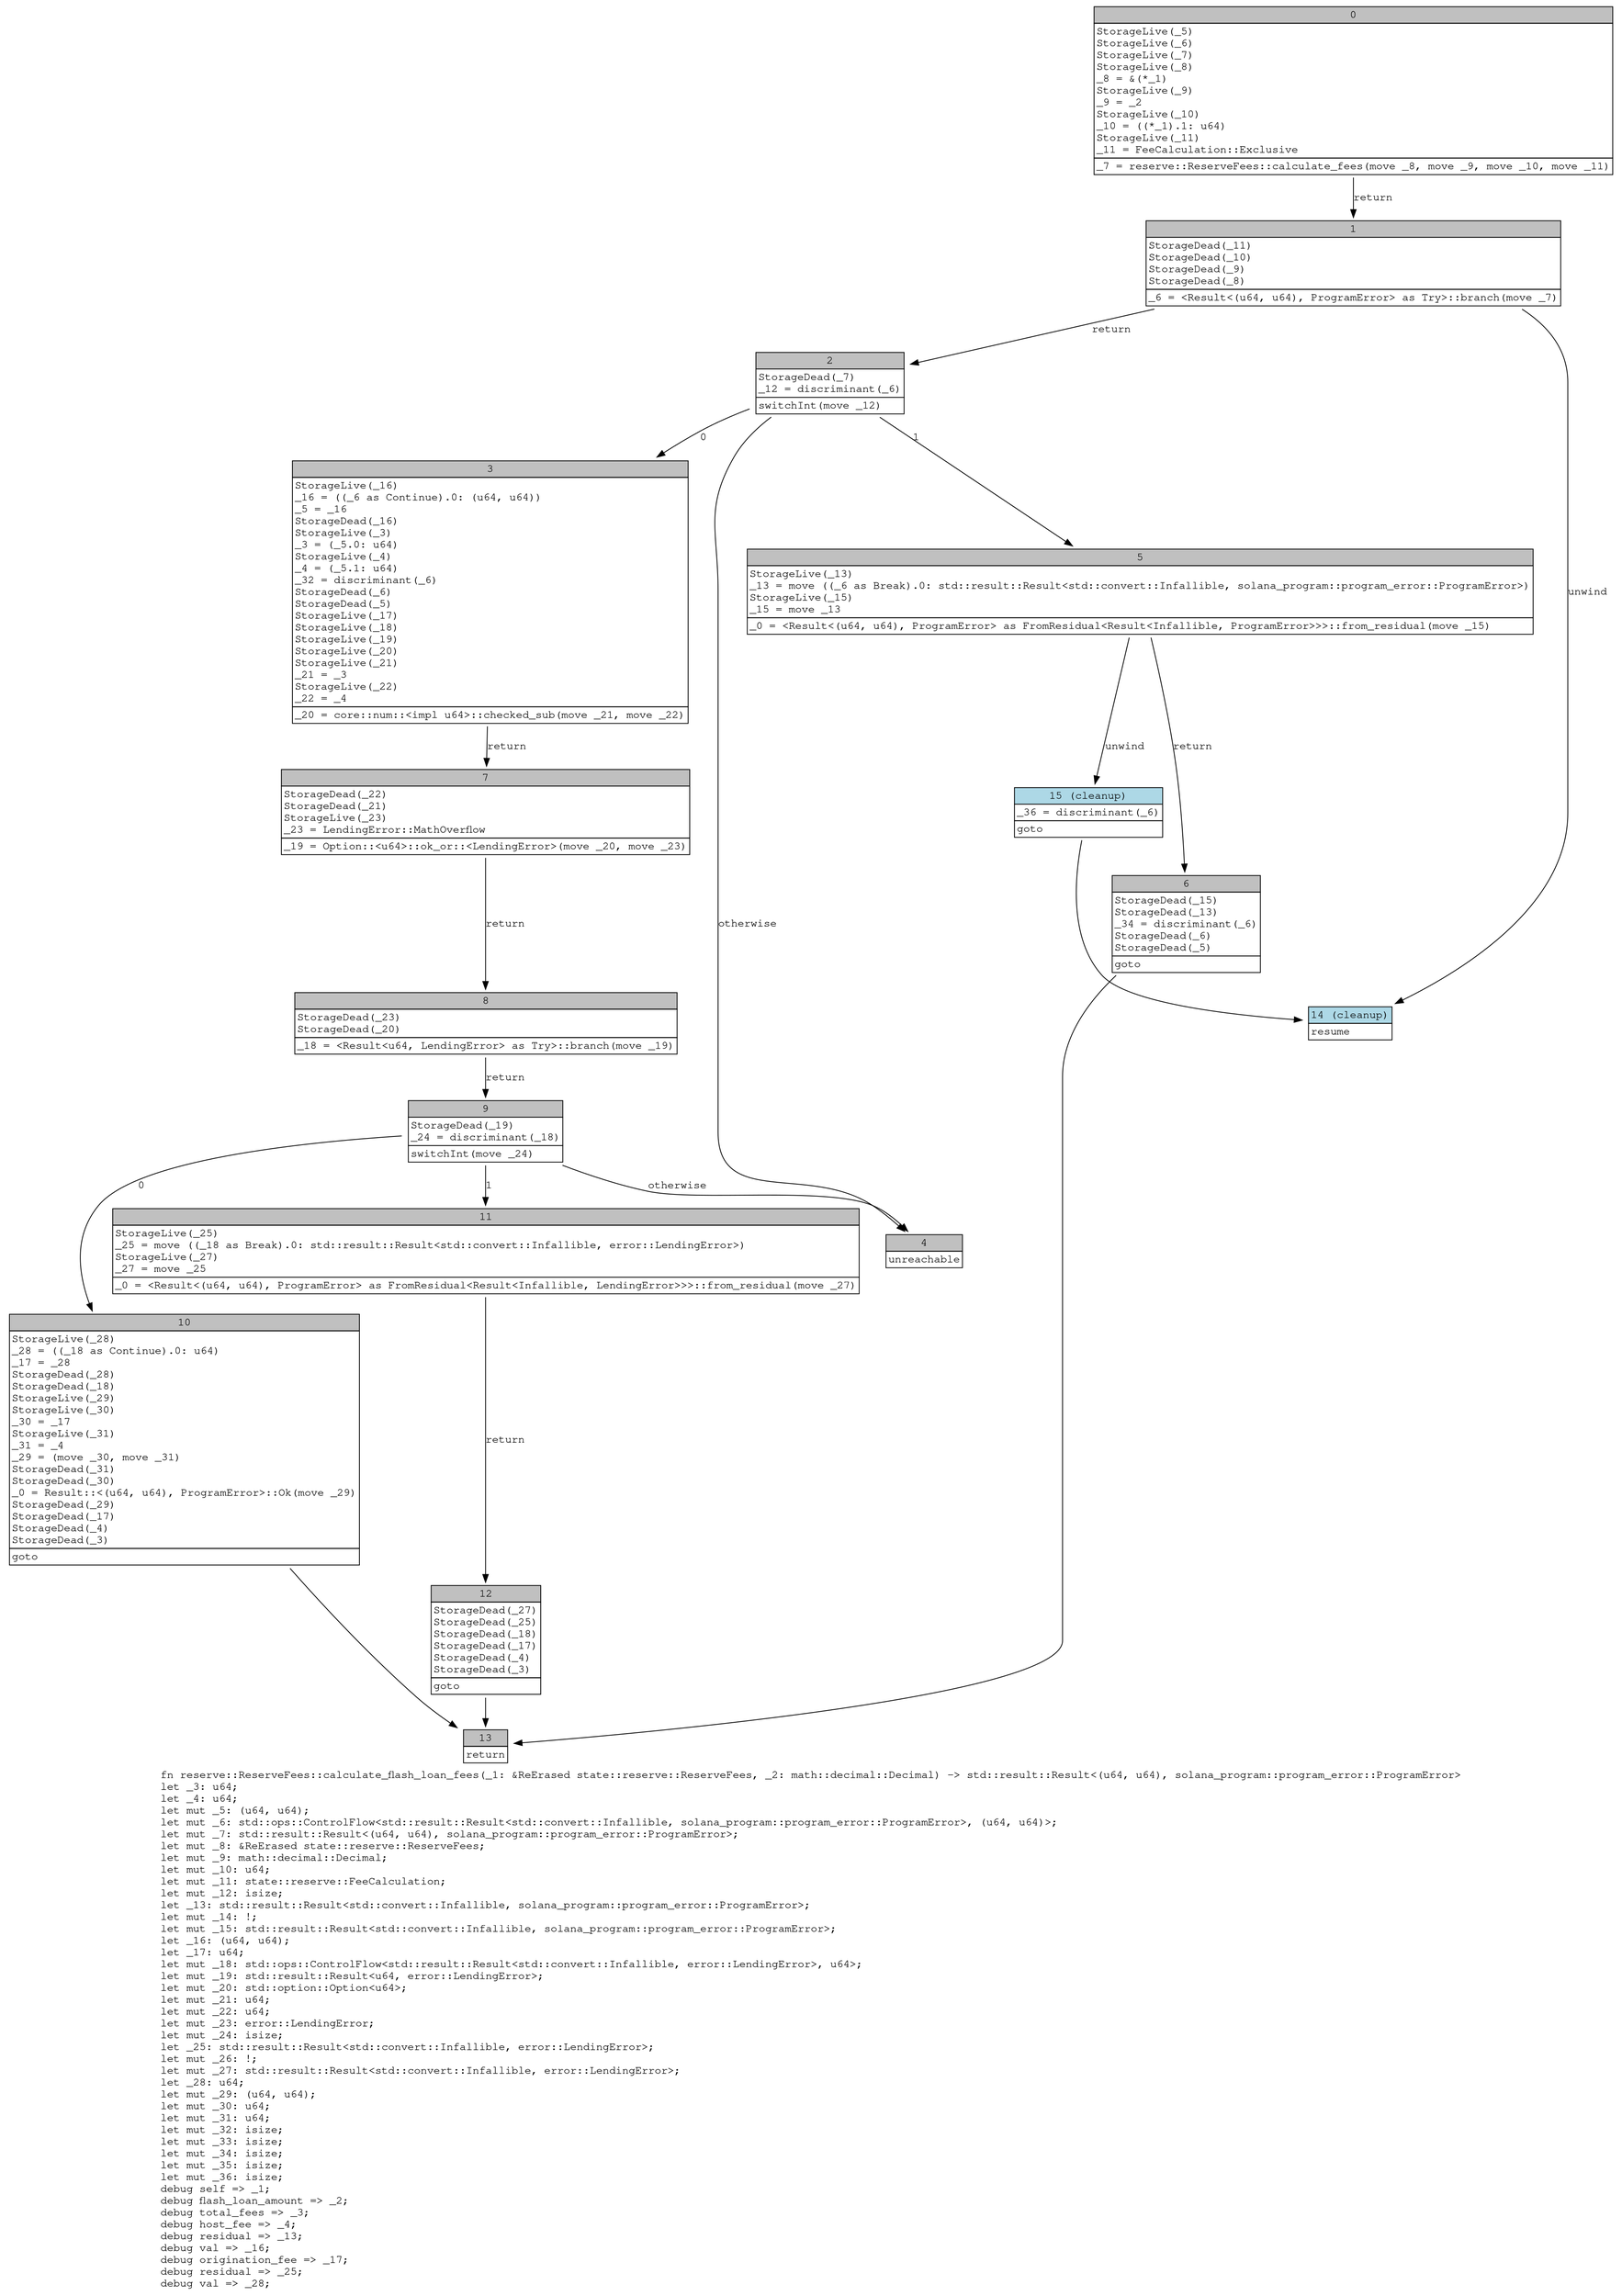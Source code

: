 digraph Mir_0_523 {
    graph [fontname="Courier, monospace"];
    node [fontname="Courier, monospace"];
    edge [fontname="Courier, monospace"];
    label=<fn reserve::ReserveFees::calculate_flash_loan_fees(_1: &amp;ReErased state::reserve::ReserveFees, _2: math::decimal::Decimal) -&gt; std::result::Result&lt;(u64, u64), solana_program::program_error::ProgramError&gt;<br align="left"/>let _3: u64;<br align="left"/>let _4: u64;<br align="left"/>let mut _5: (u64, u64);<br align="left"/>let mut _6: std::ops::ControlFlow&lt;std::result::Result&lt;std::convert::Infallible, solana_program::program_error::ProgramError&gt;, (u64, u64)&gt;;<br align="left"/>let mut _7: std::result::Result&lt;(u64, u64), solana_program::program_error::ProgramError&gt;;<br align="left"/>let mut _8: &amp;ReErased state::reserve::ReserveFees;<br align="left"/>let mut _9: math::decimal::Decimal;<br align="left"/>let mut _10: u64;<br align="left"/>let mut _11: state::reserve::FeeCalculation;<br align="left"/>let mut _12: isize;<br align="left"/>let _13: std::result::Result&lt;std::convert::Infallible, solana_program::program_error::ProgramError&gt;;<br align="left"/>let mut _14: !;<br align="left"/>let mut _15: std::result::Result&lt;std::convert::Infallible, solana_program::program_error::ProgramError&gt;;<br align="left"/>let _16: (u64, u64);<br align="left"/>let _17: u64;<br align="left"/>let mut _18: std::ops::ControlFlow&lt;std::result::Result&lt;std::convert::Infallible, error::LendingError&gt;, u64&gt;;<br align="left"/>let mut _19: std::result::Result&lt;u64, error::LendingError&gt;;<br align="left"/>let mut _20: std::option::Option&lt;u64&gt;;<br align="left"/>let mut _21: u64;<br align="left"/>let mut _22: u64;<br align="left"/>let mut _23: error::LendingError;<br align="left"/>let mut _24: isize;<br align="left"/>let _25: std::result::Result&lt;std::convert::Infallible, error::LendingError&gt;;<br align="left"/>let mut _26: !;<br align="left"/>let mut _27: std::result::Result&lt;std::convert::Infallible, error::LendingError&gt;;<br align="left"/>let _28: u64;<br align="left"/>let mut _29: (u64, u64);<br align="left"/>let mut _30: u64;<br align="left"/>let mut _31: u64;<br align="left"/>let mut _32: isize;<br align="left"/>let mut _33: isize;<br align="left"/>let mut _34: isize;<br align="left"/>let mut _35: isize;<br align="left"/>let mut _36: isize;<br align="left"/>debug self =&gt; _1;<br align="left"/>debug flash_loan_amount =&gt; _2;<br align="left"/>debug total_fees =&gt; _3;<br align="left"/>debug host_fee =&gt; _4;<br align="left"/>debug residual =&gt; _13;<br align="left"/>debug val =&gt; _16;<br align="left"/>debug origination_fee =&gt; _17;<br align="left"/>debug residual =&gt; _25;<br align="left"/>debug val =&gt; _28;<br align="left"/>>;
    bb0__0_523 [shape="none", label=<<table border="0" cellborder="1" cellspacing="0"><tr><td bgcolor="gray" align="center" colspan="1">0</td></tr><tr><td align="left" balign="left">StorageLive(_5)<br/>StorageLive(_6)<br/>StorageLive(_7)<br/>StorageLive(_8)<br/>_8 = &amp;(*_1)<br/>StorageLive(_9)<br/>_9 = _2<br/>StorageLive(_10)<br/>_10 = ((*_1).1: u64)<br/>StorageLive(_11)<br/>_11 = FeeCalculation::Exclusive<br/></td></tr><tr><td align="left">_7 = reserve::ReserveFees::calculate_fees(move _8, move _9, move _10, move _11)</td></tr></table>>];
    bb1__0_523 [shape="none", label=<<table border="0" cellborder="1" cellspacing="0"><tr><td bgcolor="gray" align="center" colspan="1">1</td></tr><tr><td align="left" balign="left">StorageDead(_11)<br/>StorageDead(_10)<br/>StorageDead(_9)<br/>StorageDead(_8)<br/></td></tr><tr><td align="left">_6 = &lt;Result&lt;(u64, u64), ProgramError&gt; as Try&gt;::branch(move _7)</td></tr></table>>];
    bb2__0_523 [shape="none", label=<<table border="0" cellborder="1" cellspacing="0"><tr><td bgcolor="gray" align="center" colspan="1">2</td></tr><tr><td align="left" balign="left">StorageDead(_7)<br/>_12 = discriminant(_6)<br/></td></tr><tr><td align="left">switchInt(move _12)</td></tr></table>>];
    bb3__0_523 [shape="none", label=<<table border="0" cellborder="1" cellspacing="0"><tr><td bgcolor="gray" align="center" colspan="1">3</td></tr><tr><td align="left" balign="left">StorageLive(_16)<br/>_16 = ((_6 as Continue).0: (u64, u64))<br/>_5 = _16<br/>StorageDead(_16)<br/>StorageLive(_3)<br/>_3 = (_5.0: u64)<br/>StorageLive(_4)<br/>_4 = (_5.1: u64)<br/>_32 = discriminant(_6)<br/>StorageDead(_6)<br/>StorageDead(_5)<br/>StorageLive(_17)<br/>StorageLive(_18)<br/>StorageLive(_19)<br/>StorageLive(_20)<br/>StorageLive(_21)<br/>_21 = _3<br/>StorageLive(_22)<br/>_22 = _4<br/></td></tr><tr><td align="left">_20 = core::num::&lt;impl u64&gt;::checked_sub(move _21, move _22)</td></tr></table>>];
    bb4__0_523 [shape="none", label=<<table border="0" cellborder="1" cellspacing="0"><tr><td bgcolor="gray" align="center" colspan="1">4</td></tr><tr><td align="left">unreachable</td></tr></table>>];
    bb5__0_523 [shape="none", label=<<table border="0" cellborder="1" cellspacing="0"><tr><td bgcolor="gray" align="center" colspan="1">5</td></tr><tr><td align="left" balign="left">StorageLive(_13)<br/>_13 = move ((_6 as Break).0: std::result::Result&lt;std::convert::Infallible, solana_program::program_error::ProgramError&gt;)<br/>StorageLive(_15)<br/>_15 = move _13<br/></td></tr><tr><td align="left">_0 = &lt;Result&lt;(u64, u64), ProgramError&gt; as FromResidual&lt;Result&lt;Infallible, ProgramError&gt;&gt;&gt;::from_residual(move _15)</td></tr></table>>];
    bb6__0_523 [shape="none", label=<<table border="0" cellborder="1" cellspacing="0"><tr><td bgcolor="gray" align="center" colspan="1">6</td></tr><tr><td align="left" balign="left">StorageDead(_15)<br/>StorageDead(_13)<br/>_34 = discriminant(_6)<br/>StorageDead(_6)<br/>StorageDead(_5)<br/></td></tr><tr><td align="left">goto</td></tr></table>>];
    bb7__0_523 [shape="none", label=<<table border="0" cellborder="1" cellspacing="0"><tr><td bgcolor="gray" align="center" colspan="1">7</td></tr><tr><td align="left" balign="left">StorageDead(_22)<br/>StorageDead(_21)<br/>StorageLive(_23)<br/>_23 = LendingError::MathOverflow<br/></td></tr><tr><td align="left">_19 = Option::&lt;u64&gt;::ok_or::&lt;LendingError&gt;(move _20, move _23)</td></tr></table>>];
    bb8__0_523 [shape="none", label=<<table border="0" cellborder="1" cellspacing="0"><tr><td bgcolor="gray" align="center" colspan="1">8</td></tr><tr><td align="left" balign="left">StorageDead(_23)<br/>StorageDead(_20)<br/></td></tr><tr><td align="left">_18 = &lt;Result&lt;u64, LendingError&gt; as Try&gt;::branch(move _19)</td></tr></table>>];
    bb9__0_523 [shape="none", label=<<table border="0" cellborder="1" cellspacing="0"><tr><td bgcolor="gray" align="center" colspan="1">9</td></tr><tr><td align="left" balign="left">StorageDead(_19)<br/>_24 = discriminant(_18)<br/></td></tr><tr><td align="left">switchInt(move _24)</td></tr></table>>];
    bb10__0_523 [shape="none", label=<<table border="0" cellborder="1" cellspacing="0"><tr><td bgcolor="gray" align="center" colspan="1">10</td></tr><tr><td align="left" balign="left">StorageLive(_28)<br/>_28 = ((_18 as Continue).0: u64)<br/>_17 = _28<br/>StorageDead(_28)<br/>StorageDead(_18)<br/>StorageLive(_29)<br/>StorageLive(_30)<br/>_30 = _17<br/>StorageLive(_31)<br/>_31 = _4<br/>_29 = (move _30, move _31)<br/>StorageDead(_31)<br/>StorageDead(_30)<br/>_0 = Result::&lt;(u64, u64), ProgramError&gt;::Ok(move _29)<br/>StorageDead(_29)<br/>StorageDead(_17)<br/>StorageDead(_4)<br/>StorageDead(_3)<br/></td></tr><tr><td align="left">goto</td></tr></table>>];
    bb11__0_523 [shape="none", label=<<table border="0" cellborder="1" cellspacing="0"><tr><td bgcolor="gray" align="center" colspan="1">11</td></tr><tr><td align="left" balign="left">StorageLive(_25)<br/>_25 = move ((_18 as Break).0: std::result::Result&lt;std::convert::Infallible, error::LendingError&gt;)<br/>StorageLive(_27)<br/>_27 = move _25<br/></td></tr><tr><td align="left">_0 = &lt;Result&lt;(u64, u64), ProgramError&gt; as FromResidual&lt;Result&lt;Infallible, LendingError&gt;&gt;&gt;::from_residual(move _27)</td></tr></table>>];
    bb12__0_523 [shape="none", label=<<table border="0" cellborder="1" cellspacing="0"><tr><td bgcolor="gray" align="center" colspan="1">12</td></tr><tr><td align="left" balign="left">StorageDead(_27)<br/>StorageDead(_25)<br/>StorageDead(_18)<br/>StorageDead(_17)<br/>StorageDead(_4)<br/>StorageDead(_3)<br/></td></tr><tr><td align="left">goto</td></tr></table>>];
    bb13__0_523 [shape="none", label=<<table border="0" cellborder="1" cellspacing="0"><tr><td bgcolor="gray" align="center" colspan="1">13</td></tr><tr><td align="left">return</td></tr></table>>];
    bb14__0_523 [shape="none", label=<<table border="0" cellborder="1" cellspacing="0"><tr><td bgcolor="lightblue" align="center" colspan="1">14 (cleanup)</td></tr><tr><td align="left">resume</td></tr></table>>];
    bb15__0_523 [shape="none", label=<<table border="0" cellborder="1" cellspacing="0"><tr><td bgcolor="lightblue" align="center" colspan="1">15 (cleanup)</td></tr><tr><td align="left" balign="left">_36 = discriminant(_6)<br/></td></tr><tr><td align="left">goto</td></tr></table>>];
    bb0__0_523 -> bb1__0_523 [label="return"];
    bb1__0_523 -> bb2__0_523 [label="return"];
    bb1__0_523 -> bb14__0_523 [label="unwind"];
    bb2__0_523 -> bb3__0_523 [label="0"];
    bb2__0_523 -> bb5__0_523 [label="1"];
    bb2__0_523 -> bb4__0_523 [label="otherwise"];
    bb3__0_523 -> bb7__0_523 [label="return"];
    bb5__0_523 -> bb6__0_523 [label="return"];
    bb5__0_523 -> bb15__0_523 [label="unwind"];
    bb6__0_523 -> bb13__0_523 [label=""];
    bb7__0_523 -> bb8__0_523 [label="return"];
    bb8__0_523 -> bb9__0_523 [label="return"];
    bb9__0_523 -> bb10__0_523 [label="0"];
    bb9__0_523 -> bb11__0_523 [label="1"];
    bb9__0_523 -> bb4__0_523 [label="otherwise"];
    bb10__0_523 -> bb13__0_523 [label=""];
    bb11__0_523 -> bb12__0_523 [label="return"];
    bb12__0_523 -> bb13__0_523 [label=""];
    bb15__0_523 -> bb14__0_523 [label=""];
}
